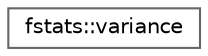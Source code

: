digraph "Graphical Class Hierarchy"
{
 // LATEX_PDF_SIZE
  bgcolor="transparent";
  edge [fontname=Helvetica,fontsize=10,labelfontname=Helvetica,labelfontsize=10];
  node [fontname=Helvetica,fontsize=10,shape=box,height=0.2,width=0.4];
  rankdir="LR";
  Node0 [label="fstats::variance",height=0.2,width=0.4,color="grey40", fillcolor="white", style="filled",URL="$interfacefstats_1_1variance.html",tooltip="Computes the sample variance of the values in an array."];
}
